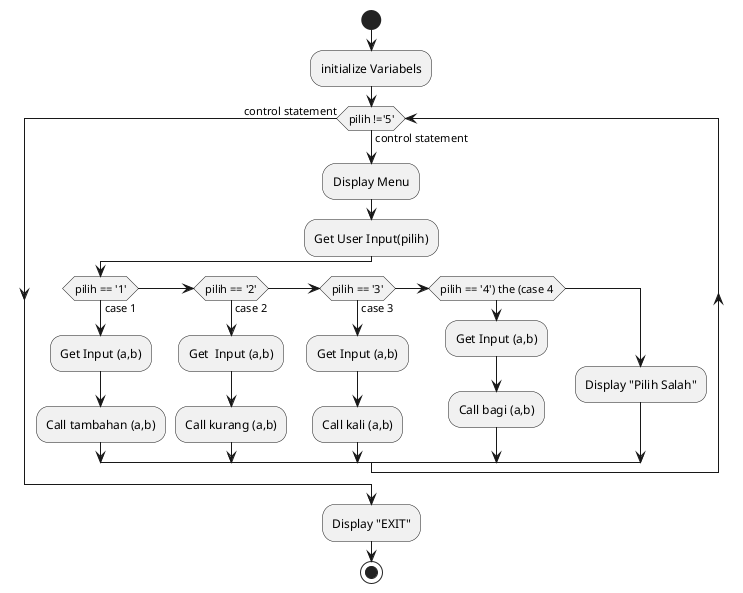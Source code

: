 @startuml pert5
start
:initialize Variabels;
while (pilih !='5') is (control statement)
    :Display Menu;
    :Get User Input(pilih);
    if (pilih == '1') then (case 1)
        :Get Input (a,b);
        :Call tambahan (a,b);
    else if (pilih == '2') then (case 2)
        :Get  Input (a,b);
        :Call kurang (a,b);
    else if (pilih == '3') then (case 3)
        :Get Input (a,b);
        :Call kali (a,b);
    else if (pilih == '4') the (case 4)
        :Get Input (a,b);
        :Call bagi (a,b);
    else 
        :Display "Pilih Salah";
    endif
endwhile (control statement)
:Display "EXIT";
stop

@enduml